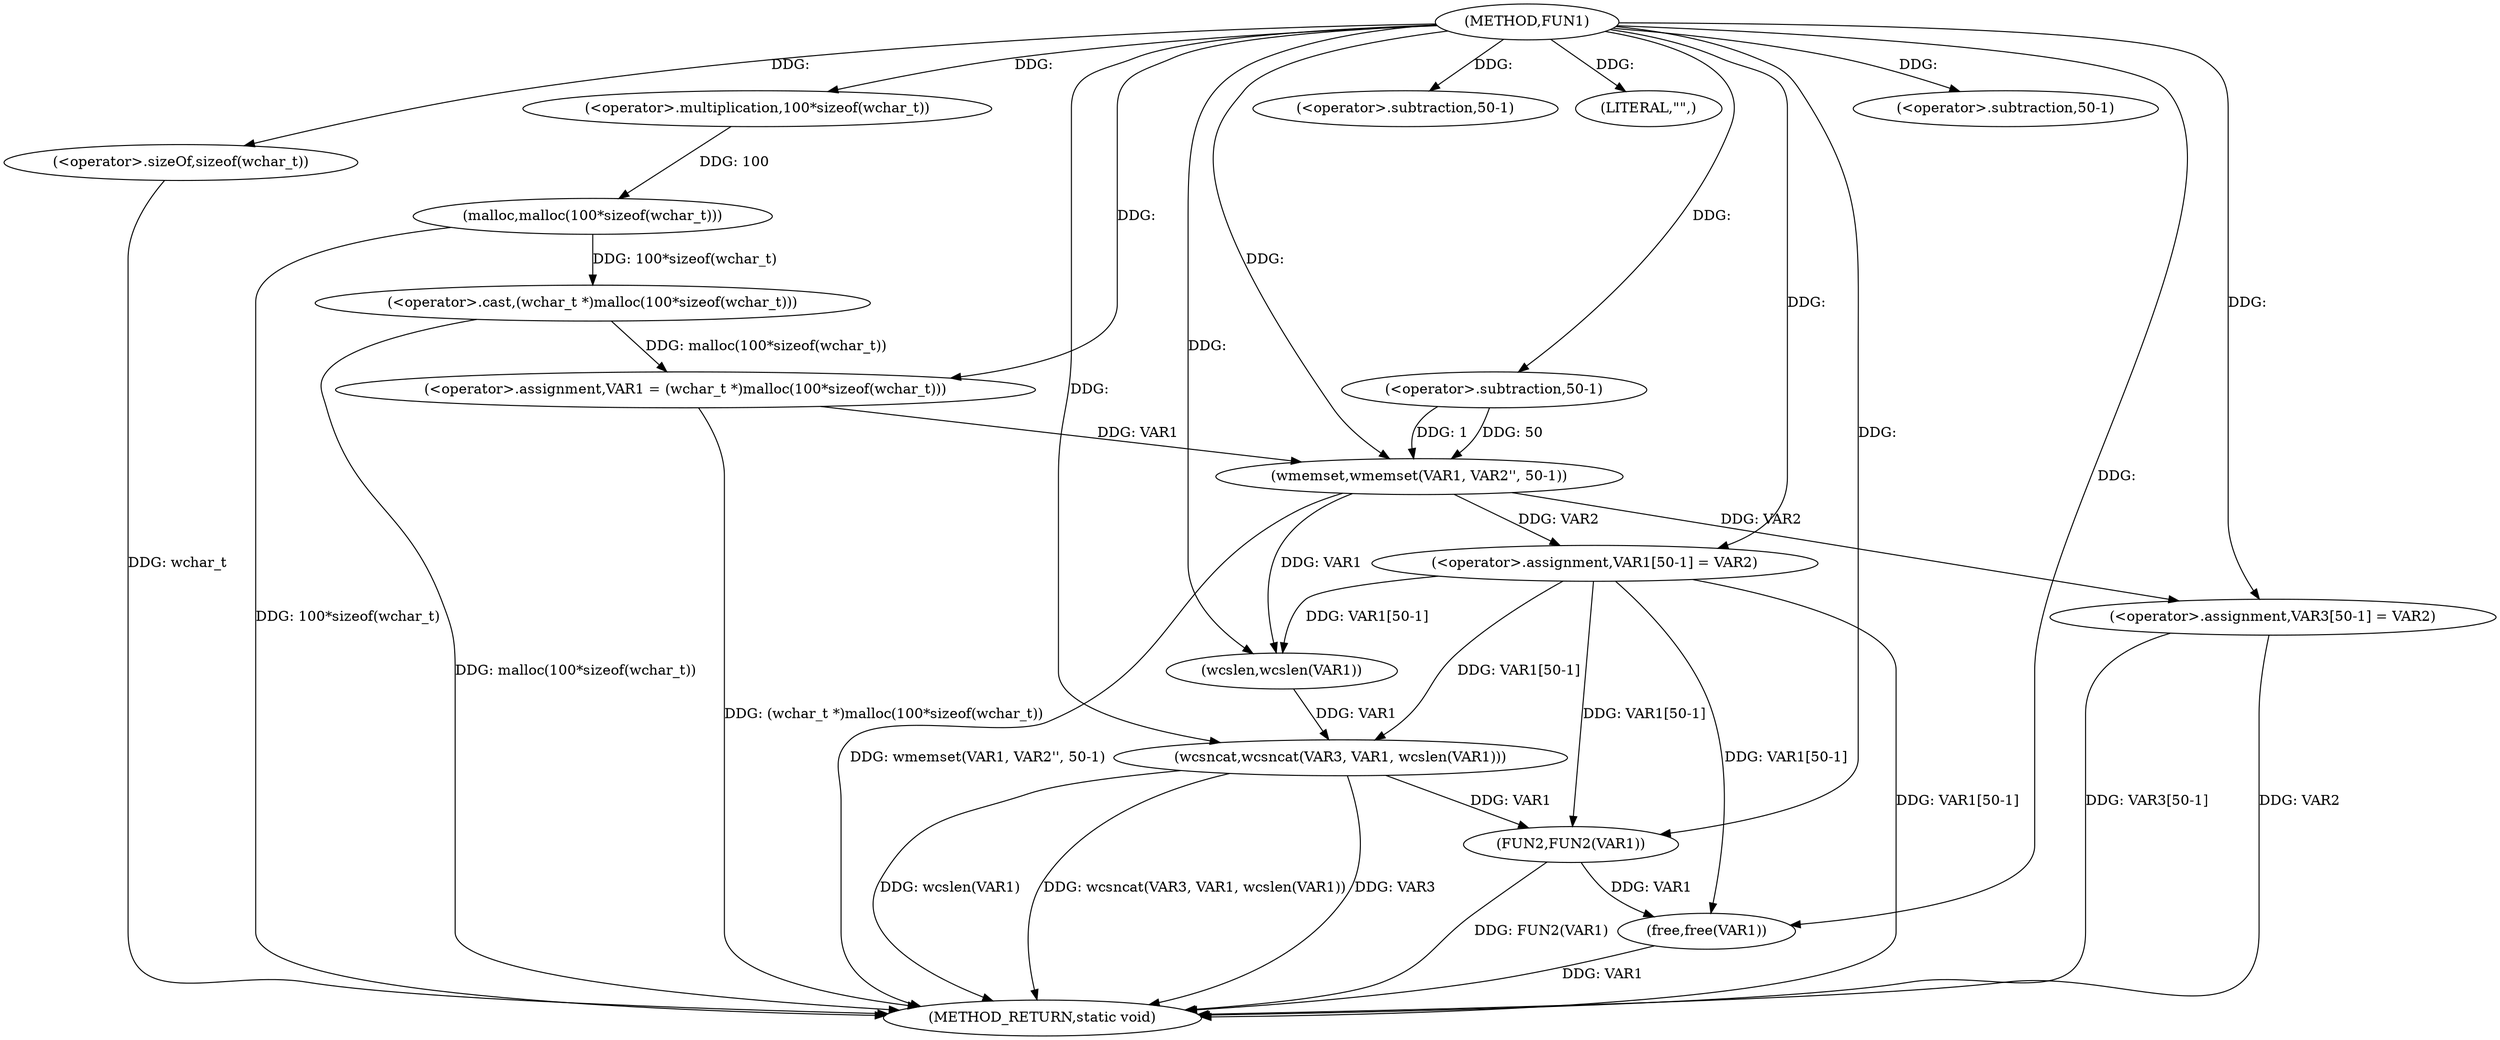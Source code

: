 digraph FUN1 {  
"1000100" [label = "(METHOD,FUN1)" ]
"1000143" [label = "(METHOD_RETURN,static void)" ]
"1000103" [label = "(<operator>.assignment,VAR1 = (wchar_t *)malloc(100*sizeof(wchar_t)))" ]
"1000105" [label = "(<operator>.cast,(wchar_t *)malloc(100*sizeof(wchar_t)))" ]
"1000107" [label = "(malloc,malloc(100*sizeof(wchar_t)))" ]
"1000108" [label = "(<operator>.multiplication,100*sizeof(wchar_t))" ]
"1000110" [label = "(<operator>.sizeOf,sizeof(wchar_t))" ]
"1000112" [label = "(wmemset,wmemset(VAR1, VAR2'', 50-1))" ]
"1000115" [label = "(<operator>.subtraction,50-1)" ]
"1000118" [label = "(<operator>.assignment,VAR1[50-1] = VAR2)" ]
"1000121" [label = "(<operator>.subtraction,50-1)" ]
"1000126" [label = "(LITERAL,\"\",)" ]
"1000127" [label = "(wcsncat,wcsncat(VAR3, VAR1, wcslen(VAR1)))" ]
"1000130" [label = "(wcslen,wcslen(VAR1))" ]
"1000132" [label = "(<operator>.assignment,VAR3[50-1] = VAR2)" ]
"1000135" [label = "(<operator>.subtraction,50-1)" ]
"1000139" [label = "(FUN2,FUN2(VAR1))" ]
"1000141" [label = "(free,free(VAR1))" ]
  "1000127" -> "1000143"  [ label = "DDG: wcslen(VAR1)"] 
  "1000141" -> "1000143"  [ label = "DDG: VAR1"] 
  "1000107" -> "1000143"  [ label = "DDG: 100*sizeof(wchar_t)"] 
  "1000105" -> "1000143"  [ label = "DDG: malloc(100*sizeof(wchar_t))"] 
  "1000103" -> "1000143"  [ label = "DDG: (wchar_t *)malloc(100*sizeof(wchar_t))"] 
  "1000127" -> "1000143"  [ label = "DDG: wcsncat(VAR3, VAR1, wcslen(VAR1))"] 
  "1000118" -> "1000143"  [ label = "DDG: VAR1[50-1]"] 
  "1000110" -> "1000143"  [ label = "DDG: wchar_t"] 
  "1000139" -> "1000143"  [ label = "DDG: FUN2(VAR1)"] 
  "1000132" -> "1000143"  [ label = "DDG: VAR3[50-1]"] 
  "1000112" -> "1000143"  [ label = "DDG: wmemset(VAR1, VAR2'', 50-1)"] 
  "1000127" -> "1000143"  [ label = "DDG: VAR3"] 
  "1000132" -> "1000143"  [ label = "DDG: VAR2"] 
  "1000105" -> "1000103"  [ label = "DDG: malloc(100*sizeof(wchar_t))"] 
  "1000100" -> "1000103"  [ label = "DDG: "] 
  "1000107" -> "1000105"  [ label = "DDG: 100*sizeof(wchar_t)"] 
  "1000108" -> "1000107"  [ label = "DDG: 100"] 
  "1000100" -> "1000108"  [ label = "DDG: "] 
  "1000100" -> "1000110"  [ label = "DDG: "] 
  "1000103" -> "1000112"  [ label = "DDG: VAR1"] 
  "1000100" -> "1000112"  [ label = "DDG: "] 
  "1000115" -> "1000112"  [ label = "DDG: 50"] 
  "1000115" -> "1000112"  [ label = "DDG: 1"] 
  "1000100" -> "1000115"  [ label = "DDG: "] 
  "1000112" -> "1000118"  [ label = "DDG: VAR2"] 
  "1000100" -> "1000118"  [ label = "DDG: "] 
  "1000100" -> "1000121"  [ label = "DDG: "] 
  "1000100" -> "1000126"  [ label = "DDG: "] 
  "1000100" -> "1000127"  [ label = "DDG: "] 
  "1000118" -> "1000127"  [ label = "DDG: VAR1[50-1]"] 
  "1000130" -> "1000127"  [ label = "DDG: VAR1"] 
  "1000112" -> "1000130"  [ label = "DDG: VAR1"] 
  "1000118" -> "1000130"  [ label = "DDG: VAR1[50-1]"] 
  "1000100" -> "1000130"  [ label = "DDG: "] 
  "1000100" -> "1000132"  [ label = "DDG: "] 
  "1000112" -> "1000132"  [ label = "DDG: VAR2"] 
  "1000100" -> "1000135"  [ label = "DDG: "] 
  "1000127" -> "1000139"  [ label = "DDG: VAR1"] 
  "1000118" -> "1000139"  [ label = "DDG: VAR1[50-1]"] 
  "1000100" -> "1000139"  [ label = "DDG: "] 
  "1000139" -> "1000141"  [ label = "DDG: VAR1"] 
  "1000118" -> "1000141"  [ label = "DDG: VAR1[50-1]"] 
  "1000100" -> "1000141"  [ label = "DDG: "] 
}
